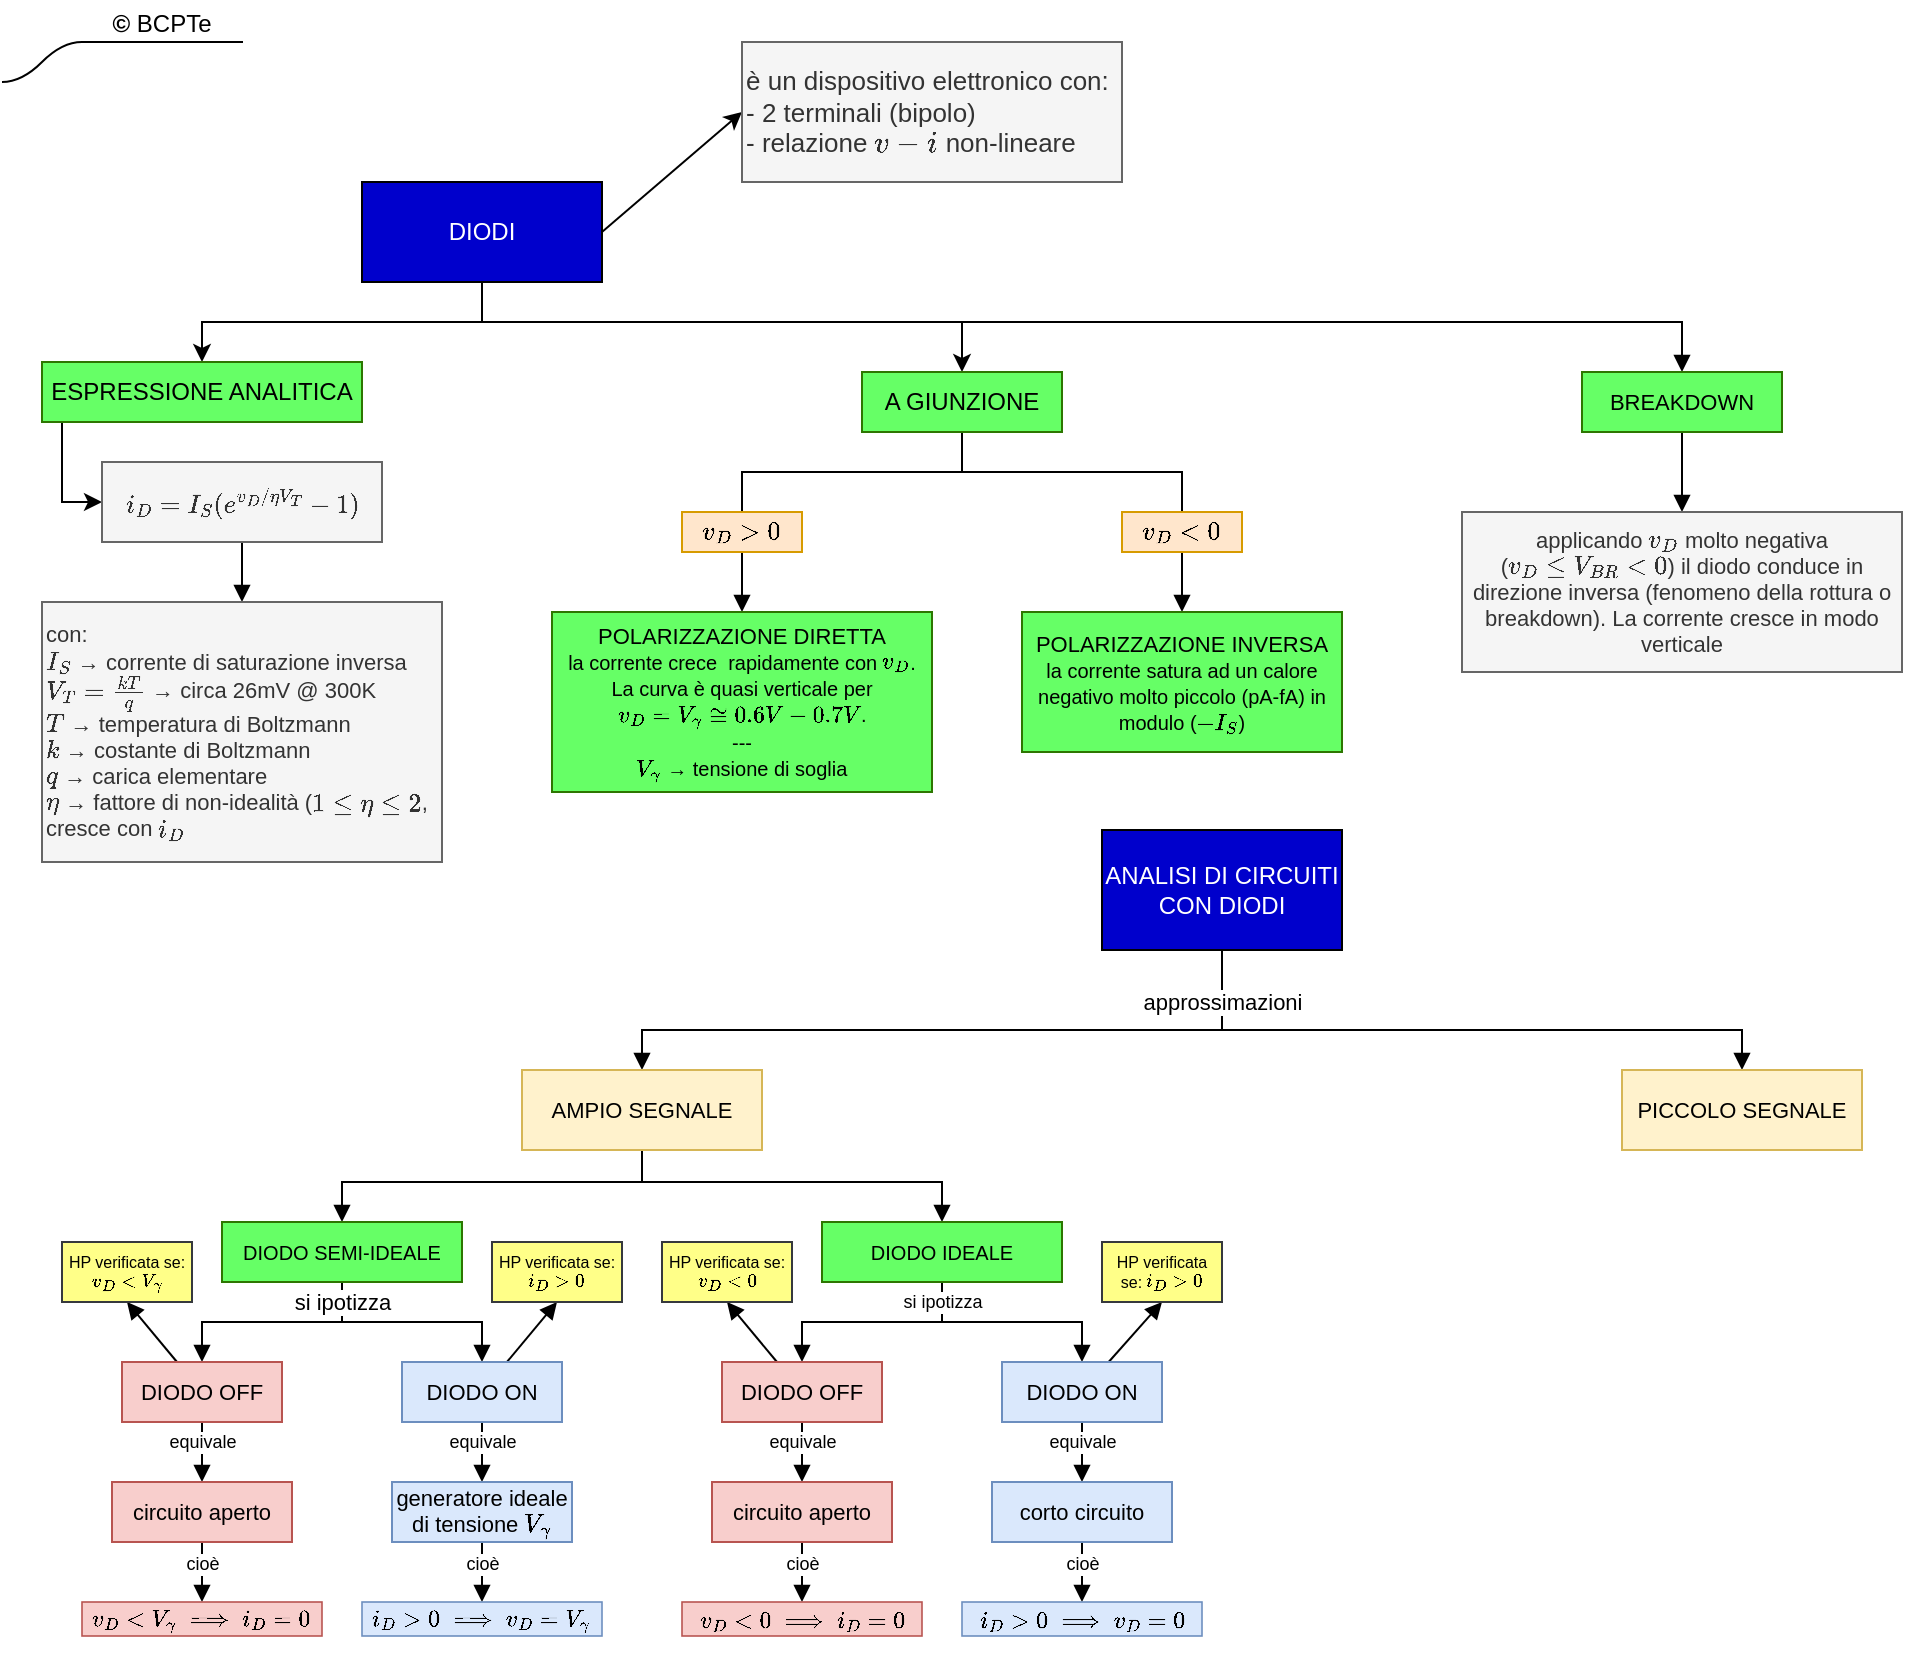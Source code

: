 <mxfile version="19.0.0" type="github">
  <diagram id="Vgr4V98iy7H3mkGHoCvp" name="Pagina-1">
    <mxGraphModel dx="494" dy="283" grid="1" gridSize="10" guides="1" tooltips="1" connect="1" arrows="1" fold="1" page="1" pageScale="1" pageWidth="1169" pageHeight="827" math="1" shadow="0">
      <root>
        <mxCell id="0" />
        <mxCell id="1" parent="0" />
        <mxCell id="Vg_-dY5ANIHzuDw8YEnt-4" style="edgeStyle=none;rounded=0;orthogonalLoop=1;jettySize=auto;html=1;entryX=0;entryY=0.5;entryDx=0;entryDy=0;fontColor=#fff;exitX=1;exitY=0.5;exitDx=0;exitDy=0;" edge="1" parent="1" source="Vg_-dY5ANIHzuDw8YEnt-1" target="Vg_-dY5ANIHzuDw8YEnt-3">
          <mxGeometry relative="1" as="geometry">
            <mxPoint x="300" y="75" as="sourcePoint" />
          </mxGeometry>
        </mxCell>
        <mxCell id="Vg_-dY5ANIHzuDw8YEnt-6" style="edgeStyle=orthogonalEdgeStyle;rounded=0;orthogonalLoop=1;jettySize=auto;html=1;entryX=0.5;entryY=0;entryDx=0;entryDy=0;fontColor=#000000;" edge="1" parent="1" source="Vg_-dY5ANIHzuDw8YEnt-1" target="Vg_-dY5ANIHzuDw8YEnt-5">
          <mxGeometry relative="1" as="geometry">
            <Array as="points">
              <mxPoint x="240" y="160" />
              <mxPoint x="480" y="160" />
            </Array>
          </mxGeometry>
        </mxCell>
        <mxCell id="Vg_-dY5ANIHzuDw8YEnt-10" style="edgeStyle=orthogonalEdgeStyle;rounded=0;orthogonalLoop=1;jettySize=auto;html=1;entryX=0.5;entryY=0;entryDx=0;entryDy=0;fontColor=#000000;" edge="1" parent="1" source="Vg_-dY5ANIHzuDw8YEnt-1" target="Vg_-dY5ANIHzuDw8YEnt-9">
          <mxGeometry relative="1" as="geometry">
            <Array as="points">
              <mxPoint x="240" y="160" />
              <mxPoint x="100" y="160" />
            </Array>
          </mxGeometry>
        </mxCell>
        <mxCell id="Vg_-dY5ANIHzuDw8YEnt-44" style="edgeStyle=orthogonalEdgeStyle;rounded=0;orthogonalLoop=1;jettySize=auto;html=1;entryX=0.5;entryY=0;entryDx=0;entryDy=0;fontSize=11;fontColor=#000000;endArrow=block;endFill=1;" edge="1" parent="1" source="Vg_-dY5ANIHzuDw8YEnt-1" target="Vg_-dY5ANIHzuDw8YEnt-41">
          <mxGeometry relative="1" as="geometry">
            <Array as="points">
              <mxPoint x="240" y="160" />
              <mxPoint x="840" y="160" />
            </Array>
          </mxGeometry>
        </mxCell>
        <mxCell id="Vg_-dY5ANIHzuDw8YEnt-1" value="DIODI" style="whiteSpace=wrap;html=1;fillColor=#0000CC;strokeColor=default;fontColor=#fff;" vertex="1" parent="1">
          <mxGeometry x="180" y="90" width="120" height="50" as="geometry" />
        </mxCell>
        <mxCell id="Vg_-dY5ANIHzuDw8YEnt-3" value="&lt;div style=&quot;font-size: 13px;&quot; align=&quot;left&quot;&gt;&lt;font style=&quot;font-size: 13px;&quot;&gt;è un dispositivo elettronico con:&lt;br&gt;&lt;/font&gt;&lt;/div&gt;&lt;font style=&quot;font-size: 13px;&quot;&gt;- 2 terminali (bipolo)&lt;br&gt;- relazione \(v-i\) non-lineare&lt;/font&gt;" style="whiteSpace=wrap;html=1;strokeColor=#666666;fillColor=#f5f5f5;align=left;fontColor=#333333;" vertex="1" parent="1">
          <mxGeometry x="370" y="20" width="190" height="70" as="geometry" />
        </mxCell>
        <mxCell id="Vg_-dY5ANIHzuDw8YEnt-18" style="edgeStyle=orthogonalEdgeStyle;rounded=0;orthogonalLoop=1;jettySize=auto;html=1;entryX=0.5;entryY=0;entryDx=0;entryDy=0;fontSize=11;fontColor=#000000;endArrow=none;endFill=0;" edge="1" parent="1" source="Vg_-dY5ANIHzuDw8YEnt-5" target="Vg_-dY5ANIHzuDw8YEnt-16">
          <mxGeometry relative="1" as="geometry">
            <Array as="points">
              <mxPoint x="480" y="235" />
              <mxPoint x="370" y="235" />
            </Array>
          </mxGeometry>
        </mxCell>
        <mxCell id="Vg_-dY5ANIHzuDw8YEnt-19" style="edgeStyle=orthogonalEdgeStyle;rounded=0;orthogonalLoop=1;jettySize=auto;html=1;entryX=0.5;entryY=0;entryDx=0;entryDy=0;fontSize=11;fontColor=#000000;endArrow=none;endFill=0;" edge="1" parent="1" source="Vg_-dY5ANIHzuDw8YEnt-5" target="Vg_-dY5ANIHzuDw8YEnt-17">
          <mxGeometry relative="1" as="geometry">
            <Array as="points">
              <mxPoint x="480" y="235" />
              <mxPoint x="590" y="235" />
              <mxPoint x="590" y="255" />
            </Array>
          </mxGeometry>
        </mxCell>
        <mxCell id="Vg_-dY5ANIHzuDw8YEnt-5" value="A GIUNZIONE" style="whiteSpace=wrap;html=1;fontColor=#000000;strokeColor=#2D7600;fillColor=#66ff66;" vertex="1" parent="1">
          <mxGeometry x="430" y="185" width="100" height="30" as="geometry" />
        </mxCell>
        <mxCell id="Vg_-dY5ANIHzuDw8YEnt-15" style="edgeStyle=orthogonalEdgeStyle;rounded=0;orthogonalLoop=1;jettySize=auto;html=1;fontColor=#000000;entryX=0;entryY=0.5;entryDx=0;entryDy=0;" edge="1" parent="1" source="Vg_-dY5ANIHzuDw8YEnt-9" target="Vg_-dY5ANIHzuDw8YEnt-13">
          <mxGeometry relative="1" as="geometry">
            <mxPoint x="40" y="250" as="targetPoint" />
            <Array as="points">
              <mxPoint x="30" y="250" />
            </Array>
          </mxGeometry>
        </mxCell>
        <mxCell id="Vg_-dY5ANIHzuDw8YEnt-9" value="ESPRESSIONE ANALITICA" style="whiteSpace=wrap;html=1;fontColor=#000000;strokeColor=#2D7600;fillColor=#66ff66;" vertex="1" parent="1">
          <mxGeometry x="20" y="180" width="160" height="30" as="geometry" />
        </mxCell>
        <mxCell id="Vg_-dY5ANIHzuDw8YEnt-36" style="edgeStyle=orthogonalEdgeStyle;rounded=0;orthogonalLoop=1;jettySize=auto;html=1;entryX=0.5;entryY=0;entryDx=0;entryDy=0;fontSize=11;fontColor=#000000;endArrow=block;endFill=1;" edge="1" parent="1" source="Vg_-dY5ANIHzuDw8YEnt-13" target="Vg_-dY5ANIHzuDw8YEnt-34">
          <mxGeometry relative="1" as="geometry" />
        </mxCell>
        <mxCell id="Vg_-dY5ANIHzuDw8YEnt-13" value="&lt;font style=&quot;font-size: 11px;&quot;&gt;$$i_D = I_S (e^{v_D/{\eta V_T}} - 1)$$&lt;/font&gt;" style="text;html=1;whiteSpace=wrap;align=center;verticalAlign=middle;fillColor=#f5f5f5;strokeColor=#666666;fontColor=#333333;" vertex="1" parent="1">
          <mxGeometry x="50" y="230" width="140" height="40" as="geometry" />
        </mxCell>
        <mxCell id="Vg_-dY5ANIHzuDw8YEnt-27" style="edgeStyle=orthogonalEdgeStyle;rounded=0;orthogonalLoop=1;jettySize=auto;html=1;entryX=0.5;entryY=0;entryDx=0;entryDy=0;fontSize=13;fontColor=#000000;endArrow=block;endFill=1;" edge="1" parent="1" source="Vg_-dY5ANIHzuDw8YEnt-16" target="Vg_-dY5ANIHzuDw8YEnt-21">
          <mxGeometry relative="1" as="geometry" />
        </mxCell>
        <mxCell id="Vg_-dY5ANIHzuDw8YEnt-16" value="$$v_D &amp;gt; 0$$" style="whiteSpace=wrap;html=1;fontSize=11;strokeColor=#d79b00;fillColor=#ffe6cc;" vertex="1" parent="1">
          <mxGeometry x="340" y="255" width="60" height="20" as="geometry" />
        </mxCell>
        <mxCell id="Vg_-dY5ANIHzuDw8YEnt-31" style="edgeStyle=orthogonalEdgeStyle;rounded=0;orthogonalLoop=1;jettySize=auto;html=1;fontSize=13;fontColor=#000000;endArrow=block;endFill=1;entryX=0.5;entryY=0;entryDx=0;entryDy=0;" edge="1" parent="1" source="Vg_-dY5ANIHzuDw8YEnt-17" target="Vg_-dY5ANIHzuDw8YEnt-22">
          <mxGeometry relative="1" as="geometry">
            <mxPoint x="600" y="305" as="targetPoint" />
          </mxGeometry>
        </mxCell>
        <mxCell id="Vg_-dY5ANIHzuDw8YEnt-17" value="$$v_D &amp;lt; 0$$" style="whiteSpace=wrap;html=1;fontSize=11;strokeColor=#d79b00;fillColor=#ffe6cc;" vertex="1" parent="1">
          <mxGeometry x="560" y="255" width="60" height="20" as="geometry" />
        </mxCell>
        <mxCell id="Vg_-dY5ANIHzuDw8YEnt-21" value="POLARIZZAZIONE DIRETTA&lt;br&gt;&lt;div&gt;&lt;font style=&quot;font-size: 10px;&quot;&gt;la corrente crece&amp;nbsp; rapidamente con \(v_D\).&lt;/font&gt;&lt;/div&gt;&lt;div&gt;&lt;font style=&quot;font-size: 10px;&quot;&gt;La curva è quasi verticale per \( v_D = V_\gamma \cong 0.6V-0.7V \).&lt;/font&gt;&lt;/div&gt;&lt;div&gt;&lt;font style=&quot;font-size: 10px;&quot;&gt;---&lt;/font&gt;&lt;/div&gt;&lt;div&gt;&lt;font style=&quot;font-size: 10px;&quot;&gt;\(V_\gamma\) → tensione di soglia&lt;br&gt;&lt;/font&gt;&lt;/div&gt;" style="whiteSpace=wrap;html=1;fontSize=11;fontColor=#000000;strokeColor=#2D7600;fillColor=#66ff66;verticalAlign=middle;" vertex="1" parent="1">
          <mxGeometry x="275" y="305" width="190" height="90" as="geometry" />
        </mxCell>
        <mxCell id="Vg_-dY5ANIHzuDw8YEnt-22" value="&lt;div style=&quot;font-size: 12px;&quot;&gt;&lt;font style=&quot;font-size: 11px;&quot;&gt;POLARIZZAZIONE INVERSA&lt;/font&gt;&lt;/div&gt;&lt;div&gt;&lt;font style=&quot;font-size: 10px;&quot;&gt;la corrente satura ad un calore negativo molto piccolo (pA-fA) in modulo (\(-I_S \))&lt;/font&gt;&lt;br&gt;&lt;/div&gt;" style="whiteSpace=wrap;html=1;fontSize=11;fontColor=#000000;strokeColor=#2D7600;fillColor=#66ff66;verticalAlign=middle;" vertex="1" parent="1">
          <mxGeometry x="510.0" y="305" width="160" height="70" as="geometry" />
        </mxCell>
        <mxCell id="Vg_-dY5ANIHzuDw8YEnt-23" value="" style="shape=image;imageAspect=0;aspect=fixed;verticalLabelPosition=bottom;verticalAlign=top;fontSize=11;fontColor=#000000;strokeColor=#2D7600;fillColor=#66ff66;html=1;image=https://raw.githubusercontent.com/BCPTe/SETM/main/images/03/diodo_simbolo.png;imageBorder=none;" vertex="1" parent="1">
          <mxGeometry x="561" y="13.48" width="63.63" height="83.05" as="geometry" />
        </mxCell>
        <mxCell id="Vg_-dY5ANIHzuDw8YEnt-34" value="&lt;div style=&quot;font-size: 11px;&quot; align=&quot;left&quot;&gt;&lt;font style=&quot;font-size: 11px;&quot;&gt;con:&lt;/font&gt;&lt;/div&gt;&lt;div style=&quot;font-size: 11px;&quot; align=&quot;left&quot;&gt;&lt;font style=&quot;font-size: 11px;&quot;&gt;\(I_S\) → corrente di saturazione inversa&lt;/font&gt;&lt;/div&gt;&lt;div style=&quot;font-size: 11px;&quot; align=&quot;left&quot;&gt;&lt;font style=&quot;font-size: 11px;&quot;&gt;\( V_T = \frac{kT}{q} \) → circa 26mV @ 300K&lt;br&gt;&lt;/font&gt;&lt;/div&gt;&lt;div style=&quot;font-size: 11px;&quot; align=&quot;left&quot;&gt;&lt;font style=&quot;font-size: 11px;&quot;&gt;\(T\) → temperatura di Boltzmann&lt;/font&gt;&lt;/div&gt;&lt;div style=&quot;font-size: 11px;&quot; align=&quot;left&quot;&gt;&lt;font style=&quot;font-size: 11px;&quot;&gt;\(k\) → costante di Boltzmann&lt;/font&gt;&lt;/div&gt;&lt;div style=&quot;font-size: 11px;&quot; align=&quot;left&quot;&gt;&lt;font style=&quot;font-size: 11px;&quot;&gt;\(q\) → carica elementare&lt;/font&gt;&lt;/div&gt;&lt;div style=&quot;font-size: 11px;&quot; align=&quot;left&quot;&gt;&lt;font style=&quot;font-size: 11px;&quot;&gt;\( \eta \) → fattore di non-idealità (\( 1 \le \eta \le 2\), cresce con \( i_D \)&lt;br&gt;&lt;/font&gt;&lt;/div&gt;" style="whiteSpace=wrap;html=1;fontSize=12;fontColor=#333333;strokeColor=#666666;fillColor=#f5f5f5;align=left;" vertex="1" parent="1">
          <mxGeometry x="20" y="300" width="200" height="130" as="geometry" />
        </mxCell>
        <mxCell id="Vg_-dY5ANIHzuDw8YEnt-37" value="&lt;b&gt;&lt;span class=&quot;mw-redirect&quot;&gt;©&lt;/span&gt;&lt;/b&gt; BCPTe" style="whiteSpace=wrap;html=1;shape=partialRectangle;top=0;left=0;bottom=1;right=0;points=[[0,1],[1,1]];fillColor=none;align=center;verticalAlign=bottom;routingCenterY=0.5;snapToPoint=1;recursiveResize=0;autosize=1;treeFolding=1;treeMoving=1;newEdgeStyle={&quot;edgeStyle&quot;:&quot;entityRelationEdgeStyle&quot;,&quot;startArrow&quot;:&quot;none&quot;,&quot;endArrow&quot;:&quot;none&quot;,&quot;segment&quot;:10,&quot;curved&quot;:1};" vertex="1" parent="1">
          <mxGeometry x="40" width="80" height="20" as="geometry" />
        </mxCell>
        <mxCell id="Vg_-dY5ANIHzuDw8YEnt-38" value="" style="edgeStyle=entityRelationEdgeStyle;startArrow=none;endArrow=none;segment=10;curved=1;rounded=0;" edge="1" parent="1" target="Vg_-dY5ANIHzuDw8YEnt-37">
          <mxGeometry relative="1" as="geometry">
            <mxPoint y="40" as="sourcePoint" />
          </mxGeometry>
        </mxCell>
        <mxCell id="Vg_-dY5ANIHzuDw8YEnt-45" style="edgeStyle=orthogonalEdgeStyle;rounded=0;orthogonalLoop=1;jettySize=auto;html=1;entryX=0.5;entryY=0;entryDx=0;entryDy=0;fontSize=11;fontColor=#000000;endArrow=block;endFill=1;" edge="1" parent="1" source="Vg_-dY5ANIHzuDw8YEnt-41" target="Vg_-dY5ANIHzuDw8YEnt-43">
          <mxGeometry relative="1" as="geometry" />
        </mxCell>
        <mxCell id="Vg_-dY5ANIHzuDw8YEnt-41" value="&lt;div&gt;BREAKDOWN&lt;/div&gt;" style="whiteSpace=wrap;html=1;fontSize=11;fontColor=#000000;strokeColor=#2D7600;fillColor=#66ff66;" vertex="1" parent="1">
          <mxGeometry x="790" y="185" width="100" height="30" as="geometry" />
        </mxCell>
        <mxCell id="Vg_-dY5ANIHzuDw8YEnt-43" value="applicando \(v_D\) molto negativa&lt;br&gt;(\( v_D \le V_{BR} &amp;lt; 0 \)) il diodo conduce in direzione inversa (fenomeno della rottura o breakdown). La corrente cresce in modo verticale" style="fontSize=11;fontColor=#333333;strokeColor=#666666;fillColor=#f5f5f5;whiteSpace=wrap;html=1;" vertex="1" parent="1">
          <mxGeometry x="730" y="255" width="220" height="80" as="geometry" />
        </mxCell>
        <mxCell id="Vg_-dY5ANIHzuDw8YEnt-51" style="edgeStyle=orthogonalEdgeStyle;rounded=0;orthogonalLoop=1;jettySize=auto;html=1;entryX=0.5;entryY=0;entryDx=0;entryDy=0;fontSize=11;fontColor=#000000;endArrow=block;endFill=1;" edge="1" parent="1" source="Vg_-dY5ANIHzuDw8YEnt-47" target="Vg_-dY5ANIHzuDw8YEnt-48">
          <mxGeometry relative="1" as="geometry">
            <Array as="points">
              <mxPoint x="610" y="514" />
              <mxPoint x="320" y="514" />
            </Array>
          </mxGeometry>
        </mxCell>
        <mxCell id="Vg_-dY5ANIHzuDw8YEnt-52" style="edgeStyle=orthogonalEdgeStyle;rounded=0;orthogonalLoop=1;jettySize=auto;html=1;entryX=0.5;entryY=0;entryDx=0;entryDy=0;fontSize=11;fontColor=#000000;endArrow=block;endFill=1;" edge="1" parent="1" source="Vg_-dY5ANIHzuDw8YEnt-47" target="Vg_-dY5ANIHzuDw8YEnt-49">
          <mxGeometry relative="1" as="geometry">
            <Array as="points">
              <mxPoint x="610" y="514" />
              <mxPoint x="870" y="514" />
            </Array>
          </mxGeometry>
        </mxCell>
        <mxCell id="Vg_-dY5ANIHzuDw8YEnt-53" value="approssimazioni" style="edgeLabel;html=1;align=center;verticalAlign=middle;resizable=0;points=[];fontSize=11;fontColor=#000000;" vertex="1" connectable="0" parent="Vg_-dY5ANIHzuDw8YEnt-52">
          <mxGeometry x="-0.783" relative="1" as="geometry">
            <mxPoint y="-9" as="offset" />
          </mxGeometry>
        </mxCell>
        <mxCell id="Vg_-dY5ANIHzuDw8YEnt-47" value="ANALISI DI CIRCUITI CON DIODI" style="whiteSpace=wrap;html=1;fillColor=#0000CC;strokeColor=default;fontColor=#fff;" vertex="1" parent="1">
          <mxGeometry x="550" y="414" width="120" height="60" as="geometry" />
        </mxCell>
        <mxCell id="Vg_-dY5ANIHzuDw8YEnt-57" style="edgeStyle=orthogonalEdgeStyle;rounded=0;orthogonalLoop=1;jettySize=auto;html=1;entryX=0.5;entryY=0;entryDx=0;entryDy=0;fontSize=11;fontColor=#000000;endArrow=block;endFill=1;" edge="1" parent="1" target="Vg_-dY5ANIHzuDw8YEnt-54">
          <mxGeometry relative="1" as="geometry">
            <mxPoint x="170" y="640" as="sourcePoint" />
            <Array as="points">
              <mxPoint x="170" y="660" />
              <mxPoint x="100" y="660" />
            </Array>
          </mxGeometry>
        </mxCell>
        <mxCell id="Vg_-dY5ANIHzuDw8YEnt-58" style="edgeStyle=orthogonalEdgeStyle;rounded=0;orthogonalLoop=1;jettySize=auto;html=1;entryX=0.5;entryY=0;entryDx=0;entryDy=0;fontSize=11;fontColor=#000000;endArrow=block;endFill=1;exitX=0.5;exitY=1;exitDx=0;exitDy=0;" edge="1" parent="1" source="Vg_-dY5ANIHzuDw8YEnt-67" target="Vg_-dY5ANIHzuDw8YEnt-55">
          <mxGeometry relative="1" as="geometry">
            <mxPoint x="170" y="640" as="sourcePoint" />
            <Array as="points">
              <mxPoint x="170" y="660" />
              <mxPoint x="240" y="660" />
            </Array>
          </mxGeometry>
        </mxCell>
        <mxCell id="Vg_-dY5ANIHzuDw8YEnt-59" value="si ipotizza" style="edgeLabel;html=1;align=center;verticalAlign=middle;resizable=0;points=[];fontSize=11;fontColor=#000000;" vertex="1" connectable="0" parent="Vg_-dY5ANIHzuDw8YEnt-58">
          <mxGeometry x="-0.853" relative="1" as="geometry">
            <mxPoint y="2" as="offset" />
          </mxGeometry>
        </mxCell>
        <mxCell id="Vg_-dY5ANIHzuDw8YEnt-69" style="edgeStyle=orthogonalEdgeStyle;rounded=0;orthogonalLoop=1;jettySize=auto;html=1;fontSize=10;fontColor=#000000;endArrow=block;endFill=1;entryX=0.5;entryY=0;entryDx=0;entryDy=0;" edge="1" parent="1" target="Vg_-dY5ANIHzuDw8YEnt-67">
          <mxGeometry relative="1" as="geometry">
            <mxPoint x="220" y="600" as="targetPoint" />
            <mxPoint x="320.0" y="570" as="sourcePoint" />
            <Array as="points">
              <mxPoint x="320" y="590" />
              <mxPoint x="170" y="590" />
            </Array>
          </mxGeometry>
        </mxCell>
        <mxCell id="Vg_-dY5ANIHzuDw8YEnt-70" style="edgeStyle=orthogonalEdgeStyle;rounded=0;orthogonalLoop=1;jettySize=auto;html=1;entryX=0.5;entryY=0;entryDx=0;entryDy=0;fontSize=10;fontColor=#000000;endArrow=block;endFill=1;" edge="1" parent="1" target="Vg_-dY5ANIHzuDw8YEnt-68">
          <mxGeometry relative="1" as="geometry">
            <mxPoint x="320.0" y="570" as="sourcePoint" />
            <Array as="points">
              <mxPoint x="320" y="590" />
              <mxPoint x="470" y="590" />
            </Array>
          </mxGeometry>
        </mxCell>
        <mxCell id="Vg_-dY5ANIHzuDw8YEnt-48" value="AMPIO SEGNALE" style="whiteSpace=wrap;html=1;fontSize=11;strokeColor=#d6b656;fillColor=#fff2cc;" vertex="1" parent="1">
          <mxGeometry x="260" y="534" width="120" height="40" as="geometry" />
        </mxCell>
        <mxCell id="Vg_-dY5ANIHzuDw8YEnt-49" value="&lt;div&gt;PICCOLO SEGNALE&lt;/div&gt;" style="whiteSpace=wrap;html=1;fontSize=11;strokeColor=#d6b656;fillColor=#fff2cc;" vertex="1" parent="1">
          <mxGeometry x="810" y="534" width="120" height="40" as="geometry" />
        </mxCell>
        <mxCell id="Vg_-dY5ANIHzuDw8YEnt-65" style="edgeStyle=orthogonalEdgeStyle;rounded=0;orthogonalLoop=1;jettySize=auto;html=1;entryX=0.5;entryY=0;entryDx=0;entryDy=0;fontSize=11;fontColor=#000000;endArrow=block;endFill=1;" edge="1" parent="1" source="Vg_-dY5ANIHzuDw8YEnt-54" target="Vg_-dY5ANIHzuDw8YEnt-60">
          <mxGeometry relative="1" as="geometry" />
        </mxCell>
        <mxCell id="Vg_-dY5ANIHzuDw8YEnt-66" value="equivale" style="edgeLabel;html=1;align=center;verticalAlign=middle;resizable=0;points=[];fontSize=9;fontColor=#000000;" vertex="1" connectable="0" parent="Vg_-dY5ANIHzuDw8YEnt-65">
          <mxGeometry x="-0.28" relative="1" as="geometry">
            <mxPoint y="-8" as="offset" />
          </mxGeometry>
        </mxCell>
        <mxCell id="Vg_-dY5ANIHzuDw8YEnt-117" style="edgeStyle=none;rounded=0;orthogonalLoop=1;jettySize=auto;html=1;entryX=0.5;entryY=1;entryDx=0;entryDy=0;fontSize=8;fontColor=#000000;endArrow=block;endFill=1;" edge="1" parent="1" source="Vg_-dY5ANIHzuDw8YEnt-54" target="Vg_-dY5ANIHzuDw8YEnt-116">
          <mxGeometry relative="1" as="geometry" />
        </mxCell>
        <mxCell id="Vg_-dY5ANIHzuDw8YEnt-54" value="DIODO OFF" style="whiteSpace=wrap;html=1;fontSize=11;strokeColor=#b85450;fillColor=#f8cecc;" vertex="1" parent="1">
          <mxGeometry x="60" y="680" width="80" height="30" as="geometry" />
        </mxCell>
        <mxCell id="Vg_-dY5ANIHzuDw8YEnt-63" style="edgeStyle=orthogonalEdgeStyle;rounded=0;orthogonalLoop=1;jettySize=auto;html=1;entryX=0.5;entryY=0;entryDx=0;entryDy=0;fontSize=11;fontColor=#000000;endArrow=block;endFill=1;" edge="1" parent="1" source="Vg_-dY5ANIHzuDw8YEnt-55" target="Vg_-dY5ANIHzuDw8YEnt-61">
          <mxGeometry relative="1" as="geometry" />
        </mxCell>
        <mxCell id="Vg_-dY5ANIHzuDw8YEnt-64" value="equivale" style="edgeLabel;html=1;align=center;verticalAlign=middle;resizable=0;points=[];fontSize=9;fontColor=#000000;" vertex="1" connectable="0" parent="Vg_-dY5ANIHzuDw8YEnt-63">
          <mxGeometry x="-0.26" relative="1" as="geometry">
            <mxPoint y="-9" as="offset" />
          </mxGeometry>
        </mxCell>
        <mxCell id="Vg_-dY5ANIHzuDw8YEnt-113" style="edgeStyle=none;rounded=0;orthogonalLoop=1;jettySize=auto;html=1;entryX=0.5;entryY=1;entryDx=0;entryDy=0;fontSize=8;fontColor=#000000;endArrow=block;endFill=1;" edge="1" parent="1" source="Vg_-dY5ANIHzuDw8YEnt-55" target="Vg_-dY5ANIHzuDw8YEnt-109">
          <mxGeometry relative="1" as="geometry" />
        </mxCell>
        <mxCell id="Vg_-dY5ANIHzuDw8YEnt-55" value="&lt;div&gt;DIODO ON&lt;/div&gt;" style="whiteSpace=wrap;html=1;fontSize=11;strokeColor=#6c8ebf;fillColor=#dae8fc;" vertex="1" parent="1">
          <mxGeometry x="200" y="680" width="80" height="30" as="geometry" />
        </mxCell>
        <mxCell id="Vg_-dY5ANIHzuDw8YEnt-73" style="edgeStyle=orthogonalEdgeStyle;rounded=0;orthogonalLoop=1;jettySize=auto;html=1;entryX=0.5;entryY=0;entryDx=0;entryDy=0;fontSize=10;fontColor=#000000;endArrow=block;endFill=1;" edge="1" parent="1" source="Vg_-dY5ANIHzuDw8YEnt-60" target="Vg_-dY5ANIHzuDw8YEnt-72">
          <mxGeometry relative="1" as="geometry" />
        </mxCell>
        <mxCell id="Vg_-dY5ANIHzuDw8YEnt-74" value="cioè" style="edgeLabel;html=1;align=center;verticalAlign=middle;resizable=0;points=[];fontSize=9;fontColor=#000000;" vertex="1" connectable="0" parent="Vg_-dY5ANIHzuDw8YEnt-73">
          <mxGeometry relative="1" as="geometry">
            <mxPoint y="-3.937" as="offset" />
          </mxGeometry>
        </mxCell>
        <mxCell id="Vg_-dY5ANIHzuDw8YEnt-60" value="circuito aperto" style="whiteSpace=wrap;html=1;fontSize=11;strokeColor=#b85450;fillColor=#f8cecc;" vertex="1" parent="1">
          <mxGeometry x="55" y="740" width="90" height="30" as="geometry" />
        </mxCell>
        <mxCell id="Vg_-dY5ANIHzuDw8YEnt-78" style="edgeStyle=orthogonalEdgeStyle;rounded=0;orthogonalLoop=1;jettySize=auto;html=1;entryX=0.5;entryY=0;entryDx=0;entryDy=0;fontSize=9;fontColor=#000000;endArrow=block;endFill=1;" edge="1" parent="1" source="Vg_-dY5ANIHzuDw8YEnt-61" target="Vg_-dY5ANIHzuDw8YEnt-77">
          <mxGeometry relative="1" as="geometry" />
        </mxCell>
        <mxCell id="Vg_-dY5ANIHzuDw8YEnt-79" value="cioè" style="edgeLabel;html=1;align=center;verticalAlign=middle;resizable=0;points=[];fontSize=9;fontColor=#000000;" vertex="1" connectable="0" parent="Vg_-dY5ANIHzuDw8YEnt-78">
          <mxGeometry relative="1" as="geometry">
            <mxPoint y="-3.937" as="offset" />
          </mxGeometry>
        </mxCell>
        <mxCell id="Vg_-dY5ANIHzuDw8YEnt-61" value="generatore ideale di tensione \(V_\gamma\)" style="whiteSpace=wrap;html=1;fontSize=11;strokeColor=#6c8ebf;fillColor=#dae8fc;" vertex="1" parent="1">
          <mxGeometry x="195" y="740" width="90" height="30" as="geometry" />
        </mxCell>
        <mxCell id="Vg_-dY5ANIHzuDw8YEnt-67" value="&lt;div&gt;DIODO SEMI-IDEALE&lt;/div&gt;" style="whiteSpace=wrap;html=1;fontSize=10;fontColor=#000000;strokeColor=#2D7600;fillColor=#66ff66;" vertex="1" parent="1">
          <mxGeometry x="110" y="610" width="120" height="30" as="geometry" />
        </mxCell>
        <mxCell id="Vg_-dY5ANIHzuDw8YEnt-97" style="edgeStyle=orthogonalEdgeStyle;rounded=0;orthogonalLoop=1;jettySize=auto;html=1;entryX=0.5;entryY=0;entryDx=0;entryDy=0;fontSize=9;fontColor=#000000;endArrow=block;endFill=1;" edge="1" parent="1" source="Vg_-dY5ANIHzuDw8YEnt-68" target="Vg_-dY5ANIHzuDw8YEnt-83">
          <mxGeometry relative="1" as="geometry" />
        </mxCell>
        <mxCell id="Vg_-dY5ANIHzuDw8YEnt-98" style="edgeStyle=orthogonalEdgeStyle;rounded=0;orthogonalLoop=1;jettySize=auto;html=1;entryX=0.5;entryY=0;entryDx=0;entryDy=0;fontSize=9;fontColor=#000000;endArrow=block;endFill=1;" edge="1" parent="1" source="Vg_-dY5ANIHzuDw8YEnt-68" target="Vg_-dY5ANIHzuDw8YEnt-86">
          <mxGeometry relative="1" as="geometry" />
        </mxCell>
        <mxCell id="Vg_-dY5ANIHzuDw8YEnt-102" value="si ipotizza" style="edgeLabel;html=1;align=center;verticalAlign=middle;resizable=0;points=[];fontSize=9;fontColor=#000000;" vertex="1" connectable="0" parent="Vg_-dY5ANIHzuDw8YEnt-98">
          <mxGeometry x="-0.88" relative="1" as="geometry">
            <mxPoint y="3" as="offset" />
          </mxGeometry>
        </mxCell>
        <mxCell id="Vg_-dY5ANIHzuDw8YEnt-68" value="&lt;div&gt;DIODO IDEALE&lt;/div&gt;" style="whiteSpace=wrap;html=1;fontSize=10;fontColor=#000000;strokeColor=#2D7600;fillColor=#66ff66;" vertex="1" parent="1">
          <mxGeometry x="410" y="610" width="120" height="30" as="geometry" />
        </mxCell>
        <mxCell id="Vg_-dY5ANIHzuDw8YEnt-72" value="\(v_D &amp;lt; V_\gamma \implies&lt;br&gt;i_D = 0\)" style="text;whiteSpace=wrap;html=1;fontSize=10;align=center;verticalAlign=middle;labelBorderColor=none;strokeColor=#b85450;strokeWidth=0.8;fillColor=#f8cecc;" vertex="1" parent="1">
          <mxGeometry x="40" y="800" width="120" height="17" as="geometry" />
        </mxCell>
        <mxCell id="Vg_-dY5ANIHzuDw8YEnt-77" value="\(i_D &amp;gt; 0 \implies&lt;br&gt;v_D = V_\gamma\)" style="text;whiteSpace=wrap;html=1;fontSize=10;align=center;verticalAlign=middle;labelBorderColor=none;strokeColor=#6c8ebf;strokeWidth=0.8;fillColor=#dae8fc;" vertex="1" parent="1">
          <mxGeometry x="180" y="800" width="120" height="17" as="geometry" />
        </mxCell>
        <mxCell id="Vg_-dY5ANIHzuDw8YEnt-81" style="edgeStyle=orthogonalEdgeStyle;rounded=0;orthogonalLoop=1;jettySize=auto;html=1;entryX=0.5;entryY=0;entryDx=0;entryDy=0;fontSize=11;fontColor=#000000;endArrow=block;endFill=1;" edge="1" source="Vg_-dY5ANIHzuDw8YEnt-83" target="Vg_-dY5ANIHzuDw8YEnt-89" parent="1">
          <mxGeometry relative="1" as="geometry" />
        </mxCell>
        <mxCell id="Vg_-dY5ANIHzuDw8YEnt-82" value="equivale" style="edgeLabel;html=1;align=center;verticalAlign=middle;resizable=0;points=[];fontSize=9;fontColor=#000000;" vertex="1" connectable="0" parent="Vg_-dY5ANIHzuDw8YEnt-81">
          <mxGeometry x="-0.28" relative="1" as="geometry">
            <mxPoint y="-8" as="offset" />
          </mxGeometry>
        </mxCell>
        <mxCell id="Vg_-dY5ANIHzuDw8YEnt-115" style="edgeStyle=none;rounded=0;orthogonalLoop=1;jettySize=auto;html=1;entryX=0.5;entryY=1;entryDx=0;entryDy=0;fontSize=8;fontColor=#000000;endArrow=block;endFill=1;" edge="1" parent="1" source="Vg_-dY5ANIHzuDw8YEnt-83" target="Vg_-dY5ANIHzuDw8YEnt-114">
          <mxGeometry relative="1" as="geometry" />
        </mxCell>
        <mxCell id="Vg_-dY5ANIHzuDw8YEnt-83" value="DIODO OFF" style="whiteSpace=wrap;html=1;fontSize=11;strokeColor=#b85450;fillColor=#f8cecc;" vertex="1" parent="1">
          <mxGeometry x="360" y="680" width="80" height="30" as="geometry" />
        </mxCell>
        <mxCell id="Vg_-dY5ANIHzuDw8YEnt-84" style="edgeStyle=orthogonalEdgeStyle;rounded=0;orthogonalLoop=1;jettySize=auto;html=1;entryX=0.5;entryY=0;entryDx=0;entryDy=0;fontSize=11;fontColor=#000000;endArrow=block;endFill=1;" edge="1" source="Vg_-dY5ANIHzuDw8YEnt-86" target="Vg_-dY5ANIHzuDw8YEnt-95" parent="1">
          <mxGeometry relative="1" as="geometry">
            <mxPoint x="540" y="740" as="targetPoint" />
          </mxGeometry>
        </mxCell>
        <mxCell id="Vg_-dY5ANIHzuDw8YEnt-85" value="equivale" style="edgeLabel;html=1;align=center;verticalAlign=middle;resizable=0;points=[];fontSize=9;fontColor=#000000;" vertex="1" connectable="0" parent="Vg_-dY5ANIHzuDw8YEnt-84">
          <mxGeometry x="-0.26" relative="1" as="geometry">
            <mxPoint y="-9" as="offset" />
          </mxGeometry>
        </mxCell>
        <mxCell id="Vg_-dY5ANIHzuDw8YEnt-112" style="edgeStyle=none;rounded=0;orthogonalLoop=1;jettySize=auto;html=1;entryX=0.5;entryY=1;entryDx=0;entryDy=0;fontSize=8;fontColor=#000000;endArrow=block;endFill=1;" edge="1" parent="1" source="Vg_-dY5ANIHzuDw8YEnt-86" target="Vg_-dY5ANIHzuDw8YEnt-110">
          <mxGeometry relative="1" as="geometry" />
        </mxCell>
        <mxCell id="Vg_-dY5ANIHzuDw8YEnt-86" value="&lt;div&gt;DIODO ON&lt;/div&gt;" style="whiteSpace=wrap;html=1;fontSize=11;strokeColor=#6c8ebf;fillColor=#dae8fc;" vertex="1" parent="1">
          <mxGeometry x="500" y="680" width="80" height="30" as="geometry" />
        </mxCell>
        <mxCell id="Vg_-dY5ANIHzuDw8YEnt-87" style="edgeStyle=orthogonalEdgeStyle;rounded=0;orthogonalLoop=1;jettySize=auto;html=1;entryX=0.5;entryY=0;entryDx=0;entryDy=0;fontSize=10;fontColor=#000000;endArrow=block;endFill=1;" edge="1" source="Vg_-dY5ANIHzuDw8YEnt-89" target="Vg_-dY5ANIHzuDw8YEnt-93" parent="1">
          <mxGeometry relative="1" as="geometry" />
        </mxCell>
        <mxCell id="Vg_-dY5ANIHzuDw8YEnt-88" value="cioè" style="edgeLabel;html=1;align=center;verticalAlign=middle;resizable=0;points=[];fontSize=9;fontColor=#000000;" vertex="1" connectable="0" parent="Vg_-dY5ANIHzuDw8YEnt-87">
          <mxGeometry relative="1" as="geometry">
            <mxPoint y="-3.937" as="offset" />
          </mxGeometry>
        </mxCell>
        <mxCell id="Vg_-dY5ANIHzuDw8YEnt-89" value="circuito aperto" style="whiteSpace=wrap;html=1;fontSize=11;strokeColor=#b85450;fillColor=#f8cecc;" vertex="1" parent="1">
          <mxGeometry x="355" y="740" width="90" height="30" as="geometry" />
        </mxCell>
        <mxCell id="Vg_-dY5ANIHzuDw8YEnt-90" style="edgeStyle=orthogonalEdgeStyle;rounded=0;orthogonalLoop=1;jettySize=auto;html=1;entryX=0.5;entryY=0;entryDx=0;entryDy=0;fontSize=9;fontColor=#000000;endArrow=block;endFill=1;exitX=0.5;exitY=1;exitDx=0;exitDy=0;" edge="1" source="Vg_-dY5ANIHzuDw8YEnt-95" target="Vg_-dY5ANIHzuDw8YEnt-94" parent="1">
          <mxGeometry relative="1" as="geometry">
            <mxPoint x="540.042" y="770" as="sourcePoint" />
          </mxGeometry>
        </mxCell>
        <mxCell id="Vg_-dY5ANIHzuDw8YEnt-91" value="cioè" style="edgeLabel;html=1;align=center;verticalAlign=middle;resizable=0;points=[];fontSize=9;fontColor=#000000;" vertex="1" connectable="0" parent="Vg_-dY5ANIHzuDw8YEnt-90">
          <mxGeometry relative="1" as="geometry">
            <mxPoint y="-3.937" as="offset" />
          </mxGeometry>
        </mxCell>
        <mxCell id="Vg_-dY5ANIHzuDw8YEnt-93" value="\(v_D &amp;lt; 0 \implies&lt;br&gt;i_D = 0\)" style="text;whiteSpace=wrap;html=1;fontSize=10;align=center;verticalAlign=middle;labelBorderColor=none;strokeColor=#b85450;strokeWidth=0.8;fillColor=#f8cecc;" vertex="1" parent="1">
          <mxGeometry x="340" y="800" width="120" height="17" as="geometry" />
        </mxCell>
        <mxCell id="Vg_-dY5ANIHzuDw8YEnt-94" value="\(i_D &amp;gt; 0 \implies&lt;br&gt;v_D = 0\)" style="text;whiteSpace=wrap;html=1;fontSize=10;align=center;verticalAlign=middle;labelBorderColor=none;strokeColor=#6c8ebf;strokeWidth=0.8;fillColor=#dae8fc;" vertex="1" parent="1">
          <mxGeometry x="480" y="800" width="120" height="17" as="geometry" />
        </mxCell>
        <mxCell id="Vg_-dY5ANIHzuDw8YEnt-95" value="corto circuito" style="whiteSpace=wrap;html=1;fontSize=11;strokeColor=#6c8ebf;fillColor=#dae8fc;" vertex="1" parent="1">
          <mxGeometry x="495" y="740" width="90" height="30" as="geometry" />
        </mxCell>
        <mxCell id="Vg_-dY5ANIHzuDw8YEnt-109" value="&lt;font style=&quot;font-size: 8px;&quot;&gt;HP verificata se: \(i_D&amp;gt;0\)&lt;/font&gt;" style="text;whiteSpace=wrap;html=1;fontSize=8;verticalAlign=middle;align=center;fillColor=#ffff88;strokeColor=#36393d;" vertex="1" parent="1">
          <mxGeometry x="245" y="620" width="65" height="30" as="geometry" />
        </mxCell>
        <mxCell id="Vg_-dY5ANIHzuDw8YEnt-110" value="&lt;font style=&quot;font-size: 8px;&quot;&gt;HP verificata se: \(i_D&amp;gt;0\)&lt;/font&gt;" style="text;whiteSpace=wrap;html=1;fontSize=8;verticalAlign=middle;align=center;fillColor=#ffff88;strokeColor=#36393d;" vertex="1" parent="1">
          <mxGeometry x="550" y="620" width="60" height="30" as="geometry" />
        </mxCell>
        <mxCell id="Vg_-dY5ANIHzuDw8YEnt-114" value="&lt;font style=&quot;font-size: 8px;&quot;&gt;HP verificata se: \(v_D&amp;lt;0\)&lt;/font&gt;" style="text;whiteSpace=wrap;html=1;fontSize=8;verticalAlign=middle;align=center;fillColor=#ffff88;strokeColor=#36393d;" vertex="1" parent="1">
          <mxGeometry x="330" y="620" width="65" height="30" as="geometry" />
        </mxCell>
        <mxCell id="Vg_-dY5ANIHzuDw8YEnt-116" value="&lt;font style=&quot;font-size: 8px;&quot;&gt;HP verificata se: \(v_D&amp;lt;V_\gamma\)&lt;/font&gt;" style="text;whiteSpace=wrap;html=1;fontSize=8;verticalAlign=middle;align=center;fillColor=#ffff88;strokeColor=#36393d;" vertex="1" parent="1">
          <mxGeometry x="30" y="620" width="65" height="30" as="geometry" />
        </mxCell>
      </root>
    </mxGraphModel>
  </diagram>
</mxfile>
